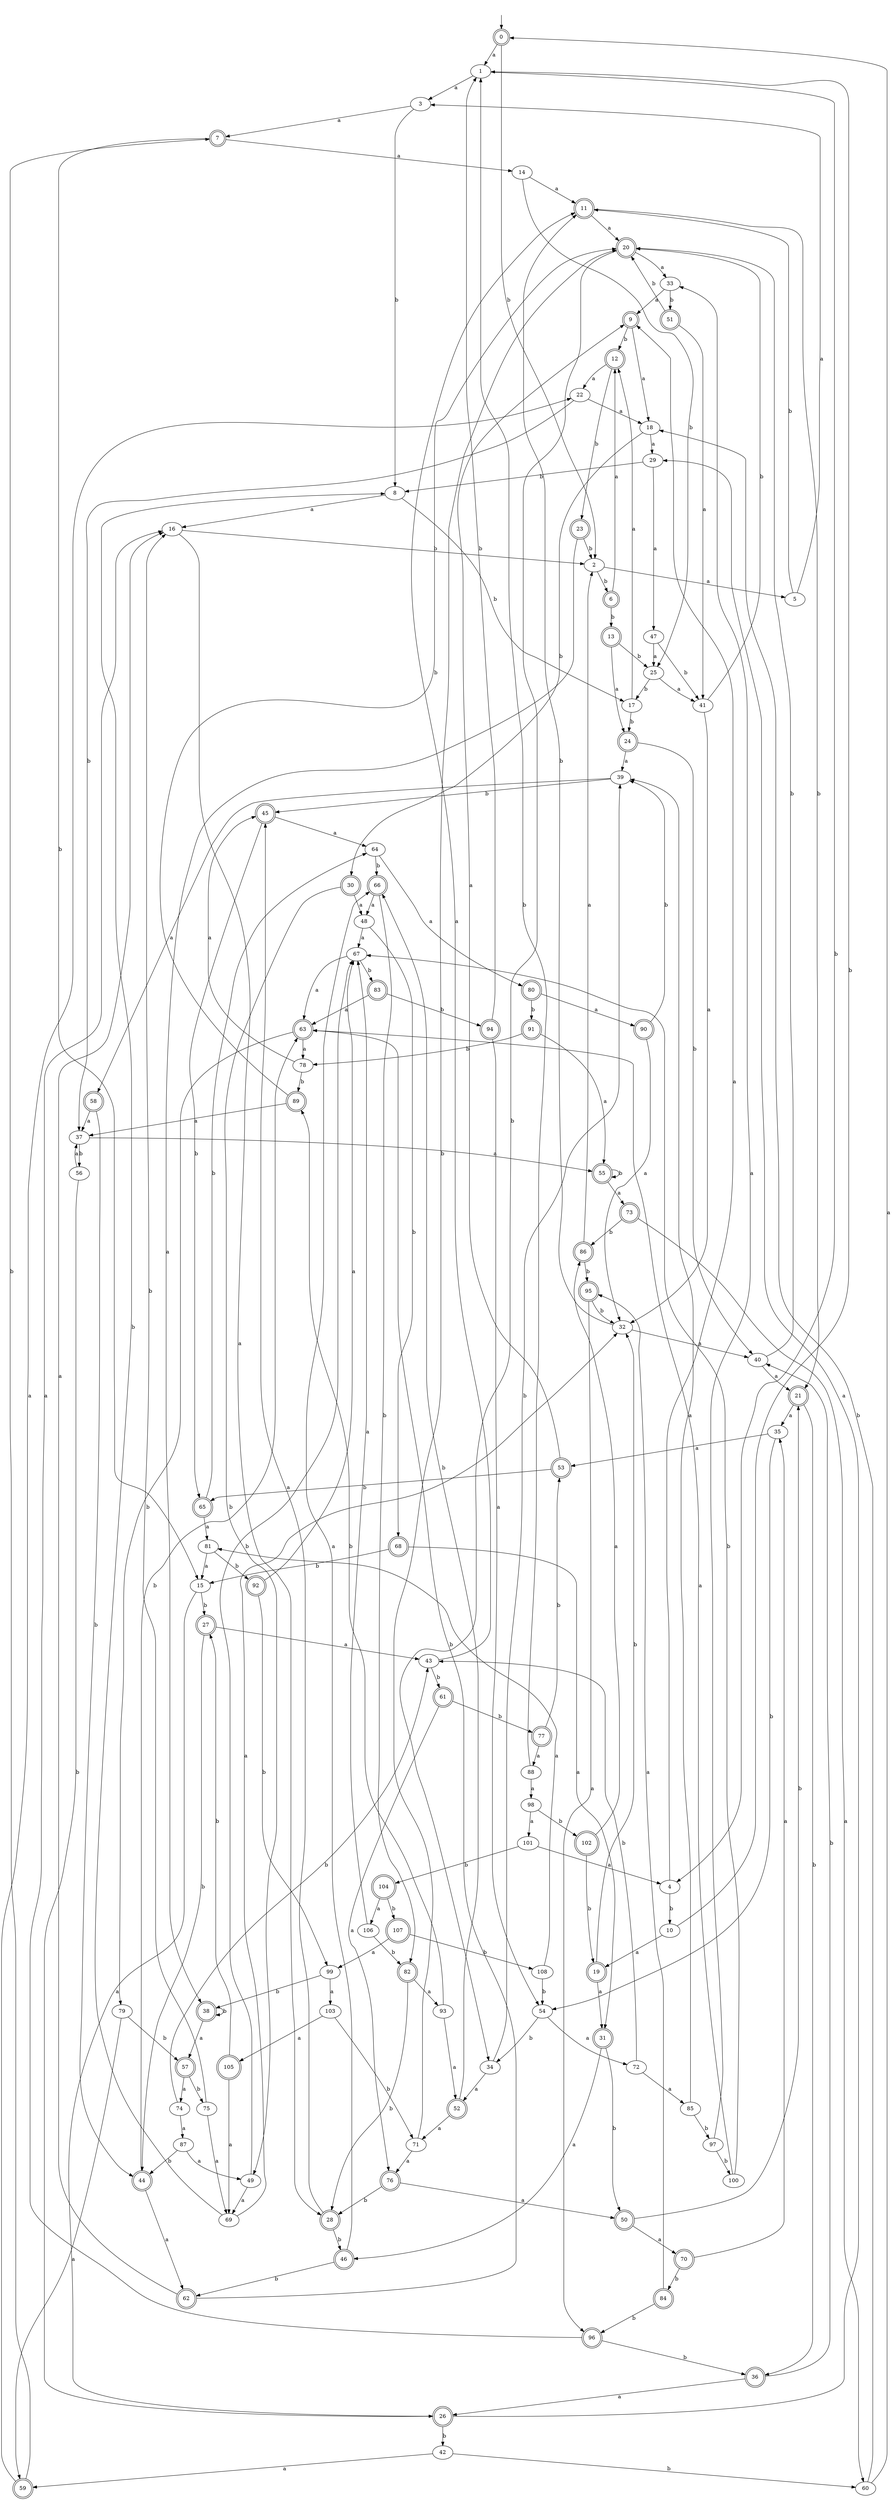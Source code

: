 digraph RandomDFA {
  __start0 [label="", shape=none];
  __start0 -> 0 [label=""];
  0 [shape=circle] [shape=doublecircle]
  0 -> 1 [label="a"]
  0 -> 2 [label="b"]
  1
  1 -> 3 [label="a"]
  1 -> 4 [label="b"]
  2
  2 -> 5 [label="a"]
  2 -> 6 [label="b"]
  3
  3 -> 7 [label="a"]
  3 -> 8 [label="b"]
  4
  4 -> 9 [label="a"]
  4 -> 10 [label="b"]
  5
  5 -> 3 [label="a"]
  5 -> 11 [label="b"]
  6 [shape=doublecircle]
  6 -> 12 [label="a"]
  6 -> 13 [label="b"]
  7 [shape=doublecircle]
  7 -> 14 [label="a"]
  7 -> 15 [label="b"]
  8
  8 -> 16 [label="a"]
  8 -> 17 [label="b"]
  9 [shape=doublecircle]
  9 -> 18 [label="a"]
  9 -> 12 [label="b"]
  10
  10 -> 19 [label="a"]
  10 -> 1 [label="b"]
  11 [shape=doublecircle]
  11 -> 20 [label="a"]
  11 -> 21 [label="b"]
  12 [shape=doublecircle]
  12 -> 22 [label="a"]
  12 -> 23 [label="b"]
  13 [shape=doublecircle]
  13 -> 24 [label="a"]
  13 -> 25 [label="b"]
  14
  14 -> 11 [label="a"]
  14 -> 25 [label="b"]
  15
  15 -> 26 [label="a"]
  15 -> 27 [label="b"]
  16
  16 -> 28 [label="a"]
  16 -> 2 [label="b"]
  17
  17 -> 12 [label="a"]
  17 -> 24 [label="b"]
  18
  18 -> 29 [label="a"]
  18 -> 30 [label="b"]
  19 [shape=doublecircle]
  19 -> 31 [label="a"]
  19 -> 32 [label="b"]
  20 [shape=doublecircle]
  20 -> 33 [label="a"]
  20 -> 34 [label="b"]
  21 [shape=doublecircle]
  21 -> 35 [label="a"]
  21 -> 36 [label="b"]
  22
  22 -> 18 [label="a"]
  22 -> 37 [label="b"]
  23 [shape=doublecircle]
  23 -> 38 [label="a"]
  23 -> 2 [label="b"]
  24 [shape=doublecircle]
  24 -> 39 [label="a"]
  24 -> 40 [label="b"]
  25
  25 -> 41 [label="a"]
  25 -> 17 [label="b"]
  26 [shape=doublecircle]
  26 -> 29 [label="a"]
  26 -> 42 [label="b"]
  27 [shape=doublecircle]
  27 -> 43 [label="a"]
  27 -> 44 [label="b"]
  28 [shape=doublecircle]
  28 -> 45 [label="a"]
  28 -> 46 [label="b"]
  29
  29 -> 47 [label="a"]
  29 -> 8 [label="b"]
  30 [shape=doublecircle]
  30 -> 48 [label="a"]
  30 -> 49 [label="b"]
  31 [shape=doublecircle]
  31 -> 46 [label="a"]
  31 -> 50 [label="b"]
  32
  32 -> 40 [label="a"]
  32 -> 11 [label="b"]
  33
  33 -> 9 [label="a"]
  33 -> 51 [label="b"]
  34
  34 -> 52 [label="a"]
  34 -> 39 [label="b"]
  35
  35 -> 53 [label="a"]
  35 -> 54 [label="b"]
  36 [shape=doublecircle]
  36 -> 26 [label="a"]
  36 -> 40 [label="b"]
  37
  37 -> 55 [label="a"]
  37 -> 56 [label="b"]
  38 [shape=doublecircle]
  38 -> 57 [label="a"]
  38 -> 38 [label="b"]
  39
  39 -> 58 [label="a"]
  39 -> 45 [label="b"]
  40
  40 -> 21 [label="a"]
  40 -> 20 [label="b"]
  41
  41 -> 32 [label="a"]
  41 -> 20 [label="b"]
  42
  42 -> 59 [label="a"]
  42 -> 60 [label="b"]
  43
  43 -> 11 [label="a"]
  43 -> 61 [label="b"]
  44 [shape=doublecircle]
  44 -> 62 [label="a"]
  44 -> 63 [label="b"]
  45 [shape=doublecircle]
  45 -> 64 [label="a"]
  45 -> 65 [label="b"]
  46 [shape=doublecircle]
  46 -> 66 [label="a"]
  46 -> 62 [label="b"]
  47
  47 -> 25 [label="a"]
  47 -> 41 [label="b"]
  48
  48 -> 67 [label="a"]
  48 -> 68 [label="b"]
  49
  49 -> 69 [label="a"]
  49 -> 67 [label="b"]
  50 [shape=doublecircle]
  50 -> 70 [label="a"]
  50 -> 21 [label="b"]
  51 [shape=doublecircle]
  51 -> 41 [label="a"]
  51 -> 20 [label="b"]
  52 [shape=doublecircle]
  52 -> 71 [label="a"]
  52 -> 66 [label="b"]
  53 [shape=doublecircle]
  53 -> 9 [label="a"]
  53 -> 65 [label="b"]
  54
  54 -> 72 [label="a"]
  54 -> 34 [label="b"]
  55 [shape=doublecircle]
  55 -> 73 [label="a"]
  55 -> 55 [label="b"]
  56
  56 -> 37 [label="a"]
  56 -> 26 [label="b"]
  57 [shape=doublecircle]
  57 -> 74 [label="a"]
  57 -> 75 [label="b"]
  58 [shape=doublecircle]
  58 -> 37 [label="a"]
  58 -> 44 [label="b"]
  59 [shape=doublecircle]
  59 -> 22 [label="a"]
  59 -> 7 [label="b"]
  60
  60 -> 0 [label="a"]
  60 -> 18 [label="b"]
  61 [shape=doublecircle]
  61 -> 76 [label="a"]
  61 -> 77 [label="b"]
  62 [shape=doublecircle]
  62 -> 16 [label="a"]
  62 -> 63 [label="b"]
  63 [shape=doublecircle]
  63 -> 78 [label="a"]
  63 -> 79 [label="b"]
  64
  64 -> 80 [label="a"]
  64 -> 66 [label="b"]
  65 [shape=doublecircle]
  65 -> 81 [label="a"]
  65 -> 64 [label="b"]
  66 [shape=doublecircle]
  66 -> 48 [label="a"]
  66 -> 82 [label="b"]
  67
  67 -> 63 [label="a"]
  67 -> 83 [label="b"]
  68 [shape=doublecircle]
  68 -> 31 [label="a"]
  68 -> 15 [label="b"]
  69
  69 -> 32 [label="a"]
  69 -> 8 [label="b"]
  70 [shape=doublecircle]
  70 -> 35 [label="a"]
  70 -> 84 [label="b"]
  71
  71 -> 76 [label="a"]
  71 -> 20 [label="b"]
  72
  72 -> 85 [label="a"]
  72 -> 43 [label="b"]
  73 [shape=doublecircle]
  73 -> 60 [label="a"]
  73 -> 86 [label="b"]
  74
  74 -> 87 [label="a"]
  74 -> 43 [label="b"]
  75
  75 -> 69 [label="a"]
  75 -> 16 [label="b"]
  76 [shape=doublecircle]
  76 -> 50 [label="a"]
  76 -> 28 [label="b"]
  77 [shape=doublecircle]
  77 -> 88 [label="a"]
  77 -> 53 [label="b"]
  78
  78 -> 45 [label="a"]
  78 -> 89 [label="b"]
  79
  79 -> 59 [label="a"]
  79 -> 57 [label="b"]
  80 [shape=doublecircle]
  80 -> 90 [label="a"]
  80 -> 91 [label="b"]
  81
  81 -> 15 [label="a"]
  81 -> 92 [label="b"]
  82 [shape=doublecircle]
  82 -> 93 [label="a"]
  82 -> 28 [label="b"]
  83 [shape=doublecircle]
  83 -> 63 [label="a"]
  83 -> 94 [label="b"]
  84 [shape=doublecircle]
  84 -> 95 [label="a"]
  84 -> 96 [label="b"]
  85
  85 -> 39 [label="a"]
  85 -> 97 [label="b"]
  86 [shape=doublecircle]
  86 -> 2 [label="a"]
  86 -> 95 [label="b"]
  87
  87 -> 49 [label="a"]
  87 -> 44 [label="b"]
  88
  88 -> 98 [label="a"]
  88 -> 1 [label="b"]
  89 [shape=doublecircle]
  89 -> 37 [label="a"]
  89 -> 20 [label="b"]
  90 [shape=doublecircle]
  90 -> 32 [label="a"]
  90 -> 39 [label="b"]
  91 [shape=doublecircle]
  91 -> 55 [label="a"]
  91 -> 78 [label="b"]
  92 [shape=doublecircle]
  92 -> 67 [label="a"]
  92 -> 99 [label="b"]
  93
  93 -> 52 [label="a"]
  93 -> 89 [label="b"]
  94 [shape=doublecircle]
  94 -> 54 [label="a"]
  94 -> 1 [label="b"]
  95 [shape=doublecircle]
  95 -> 96 [label="a"]
  95 -> 32 [label="b"]
  96 [shape=doublecircle]
  96 -> 16 [label="a"]
  96 -> 36 [label="b"]
  97
  97 -> 33 [label="a"]
  97 -> 100 [label="b"]
  98
  98 -> 101 [label="a"]
  98 -> 102 [label="b"]
  99
  99 -> 103 [label="a"]
  99 -> 38 [label="b"]
  100
  100 -> 63 [label="a"]
  100 -> 67 [label="b"]
  101
  101 -> 4 [label="a"]
  101 -> 104 [label="b"]
  102 [shape=doublecircle]
  102 -> 86 [label="a"]
  102 -> 19 [label="b"]
  103
  103 -> 105 [label="a"]
  103 -> 71 [label="b"]
  104 [shape=doublecircle]
  104 -> 106 [label="a"]
  104 -> 107 [label="b"]
  105 [shape=doublecircle]
  105 -> 69 [label="a"]
  105 -> 27 [label="b"]
  106
  106 -> 67 [label="a"]
  106 -> 82 [label="b"]
  107 [shape=doublecircle]
  107 -> 99 [label="a"]
  107 -> 108 [label="b"]
  108
  108 -> 81 [label="a"]
  108 -> 54 [label="b"]
}

